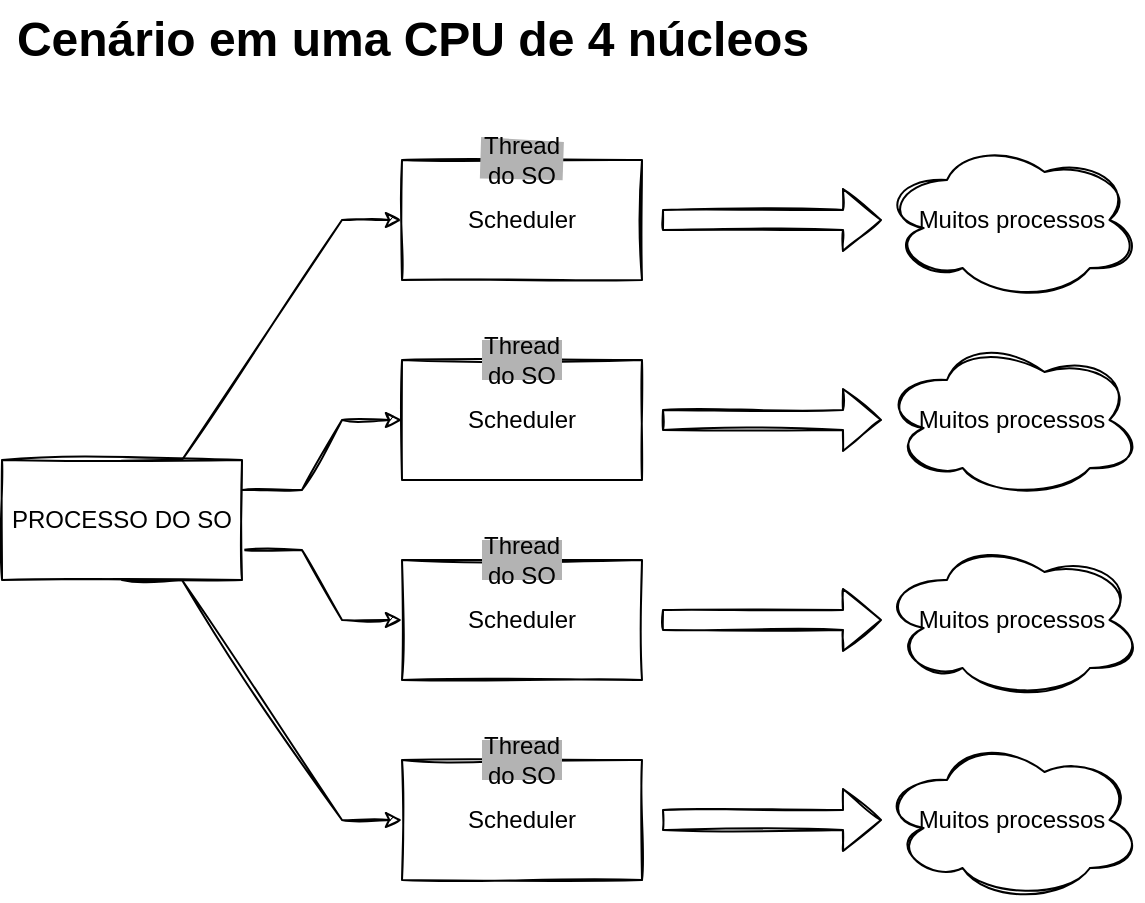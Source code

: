 <mxfile version="14.6.6" type="github">
  <diagram id="striCN917Iqn7kjDKsYg" name="Page-1">
    <mxGraphModel dx="946" dy="623" grid="1" gridSize="10" guides="1" tooltips="1" connect="1" arrows="1" fold="1" page="1" pageScale="1" pageWidth="850" pageHeight="1100" math="0" shadow="0">
      <root>
        <mxCell id="0" />
        <mxCell id="1" parent="0" />
        <mxCell id="8" style="orthogonalLoop=1;jettySize=auto;html=1;exitX=0.5;exitY=0;exitDx=0;exitDy=0;entryX=0;entryY=0.5;entryDx=0;entryDy=0;rounded=0;edgeStyle=entityRelationEdgeStyle;sketch=1;" parent="1" source="2" target="5" edge="1">
          <mxGeometry relative="1" as="geometry" />
        </mxCell>
        <mxCell id="9" style="edgeStyle=entityRelationEdgeStyle;rounded=0;orthogonalLoop=1;jettySize=auto;html=1;exitX=1;exitY=0.25;exitDx=0;exitDy=0;entryX=0;entryY=0.5;entryDx=0;entryDy=0;sketch=1;" parent="1" source="2" target="4" edge="1">
          <mxGeometry relative="1" as="geometry" />
        </mxCell>
        <mxCell id="10" style="edgeStyle=entityRelationEdgeStyle;rounded=0;orthogonalLoop=1;jettySize=auto;html=1;exitX=1;exitY=0.75;exitDx=0;exitDy=0;entryX=0;entryY=0.5;entryDx=0;entryDy=0;sketch=1;" parent="1" source="2" target="3" edge="1">
          <mxGeometry relative="1" as="geometry" />
        </mxCell>
        <mxCell id="11" style="edgeStyle=entityRelationEdgeStyle;rounded=0;orthogonalLoop=1;jettySize=auto;html=1;exitX=0.5;exitY=1;exitDx=0;exitDy=0;entryX=0;entryY=0.5;entryDx=0;entryDy=0;sketch=1;" parent="1" source="2" target="6" edge="1">
          <mxGeometry relative="1" as="geometry" />
        </mxCell>
        <mxCell id="2" value="PROCESSO DO SO" style="rounded=0;whiteSpace=wrap;html=1;shadow=0;sketch=1;" parent="1" vertex="1">
          <mxGeometry x="120" y="270" width="120" height="60" as="geometry" />
        </mxCell>
        <mxCell id="3" value="Scheduler" style="rounded=0;whiteSpace=wrap;html=1;shadow=0;sketch=1;" parent="1" vertex="1">
          <mxGeometry x="320" y="320" width="120" height="60" as="geometry" />
        </mxCell>
        <mxCell id="4" value="Scheduler" style="rounded=0;whiteSpace=wrap;html=1;shadow=0;sketch=1;" parent="1" vertex="1">
          <mxGeometry x="320" y="220" width="120" height="60" as="geometry" />
        </mxCell>
        <mxCell id="5" value="Scheduler" style="rounded=0;whiteSpace=wrap;html=1;shadow=0;sketch=1;" parent="1" vertex="1">
          <mxGeometry x="320" y="120" width="120" height="60" as="geometry" />
        </mxCell>
        <mxCell id="6" value="Scheduler" style="rounded=0;whiteSpace=wrap;html=1;shadow=0;sketch=1;" parent="1" vertex="1">
          <mxGeometry x="320" y="420" width="120" height="60" as="geometry" />
        </mxCell>
        <mxCell id="7" value="Cenário em uma CPU de 4 núcleos" style="text;strokeColor=none;fillColor=none;html=1;fontSize=24;fontStyle=1;verticalAlign=middle;align=center;shadow=0;sketch=1;" parent="1" vertex="1">
          <mxGeometry x="120" y="40" width="410" height="40" as="geometry" />
        </mxCell>
        <mxCell id="12" value="Muitos processos" style="ellipse;shape=cloud;whiteSpace=wrap;html=1;shadow=0;sketch=1;" parent="1" vertex="1">
          <mxGeometry x="560" y="110" width="130" height="80" as="geometry" />
        </mxCell>
        <mxCell id="13" value="Muitos processos" style="ellipse;shape=cloud;whiteSpace=wrap;html=1;shadow=0;sketch=1;" parent="1" vertex="1">
          <mxGeometry x="560" y="210" width="130" height="80" as="geometry" />
        </mxCell>
        <mxCell id="14" value="Muitos processos" style="ellipse;shape=cloud;whiteSpace=wrap;html=1;shadow=0;sketch=1;" parent="1" vertex="1">
          <mxGeometry x="560" y="310" width="130" height="80" as="geometry" />
        </mxCell>
        <mxCell id="15" value="Muitos processos" style="ellipse;shape=cloud;whiteSpace=wrap;html=1;shadow=0;sketch=1;" parent="1" vertex="1">
          <mxGeometry x="560" y="410" width="130" height="80" as="geometry" />
        </mxCell>
        <mxCell id="16" value="" style="shape=flexArrow;endArrow=classic;html=1;sketch=1;" parent="1" target="12" edge="1">
          <mxGeometry width="50" height="50" relative="1" as="geometry">
            <mxPoint x="450" y="150" as="sourcePoint" />
            <mxPoint x="490" y="280" as="targetPoint" />
          </mxGeometry>
        </mxCell>
        <mxCell id="17" value="" style="shape=flexArrow;endArrow=classic;html=1;sketch=1;" parent="1" target="13" edge="1">
          <mxGeometry width="50" height="50" relative="1" as="geometry">
            <mxPoint x="450" y="250" as="sourcePoint" />
            <mxPoint x="550" y="260" as="targetPoint" />
          </mxGeometry>
        </mxCell>
        <mxCell id="18" value="Thread&lt;br&gt;do SO" style="text;html=1;strokeColor=none;align=center;verticalAlign=middle;whiteSpace=wrap;rounded=0;shadow=0;sketch=1;fillColor=#B3B3B3;fillStyle=solid;" parent="1" vertex="1">
          <mxGeometry x="360" y="110" width="40" height="20" as="geometry" />
        </mxCell>
        <mxCell id="19" value="Thread&lt;br&gt;do SO" style="text;html=1;strokeColor=none;fillColor=#B3B3B3;align=center;verticalAlign=middle;whiteSpace=wrap;rounded=0;shadow=0;sketch=0;" parent="1" vertex="1">
          <mxGeometry x="360" y="310" width="40" height="20" as="geometry" />
        </mxCell>
        <mxCell id="20" value="Thread&lt;br&gt;do SO" style="text;html=1;strokeColor=none;fillColor=#B3B3B3;align=center;verticalAlign=middle;whiteSpace=wrap;rounded=0;shadow=0;sketch=0;" parent="1" vertex="1">
          <mxGeometry x="360" y="210" width="40" height="20" as="geometry" />
        </mxCell>
        <mxCell id="22" value="Thread&lt;br&gt;do SO" style="text;html=1;strokeColor=none;fillColor=#B3B3B3;align=center;verticalAlign=middle;whiteSpace=wrap;rounded=0;shadow=0;sketch=0;" parent="1" vertex="1">
          <mxGeometry x="360" y="410" width="40" height="20" as="geometry" />
        </mxCell>
        <mxCell id="23" value="" style="shape=flexArrow;endArrow=classic;html=1;sketch=1;" parent="1" target="14" edge="1">
          <mxGeometry width="50" height="50" relative="1" as="geometry">
            <mxPoint x="450" y="350" as="sourcePoint" />
            <mxPoint x="490" y="290" as="targetPoint" />
          </mxGeometry>
        </mxCell>
        <mxCell id="24" value="" style="shape=flexArrow;endArrow=classic;html=1;sketch=1;" parent="1" target="15" edge="1">
          <mxGeometry width="50" height="50" relative="1" as="geometry">
            <mxPoint x="450" y="450" as="sourcePoint" />
            <mxPoint x="490" y="290" as="targetPoint" />
          </mxGeometry>
        </mxCell>
      </root>
    </mxGraphModel>
  </diagram>
</mxfile>
